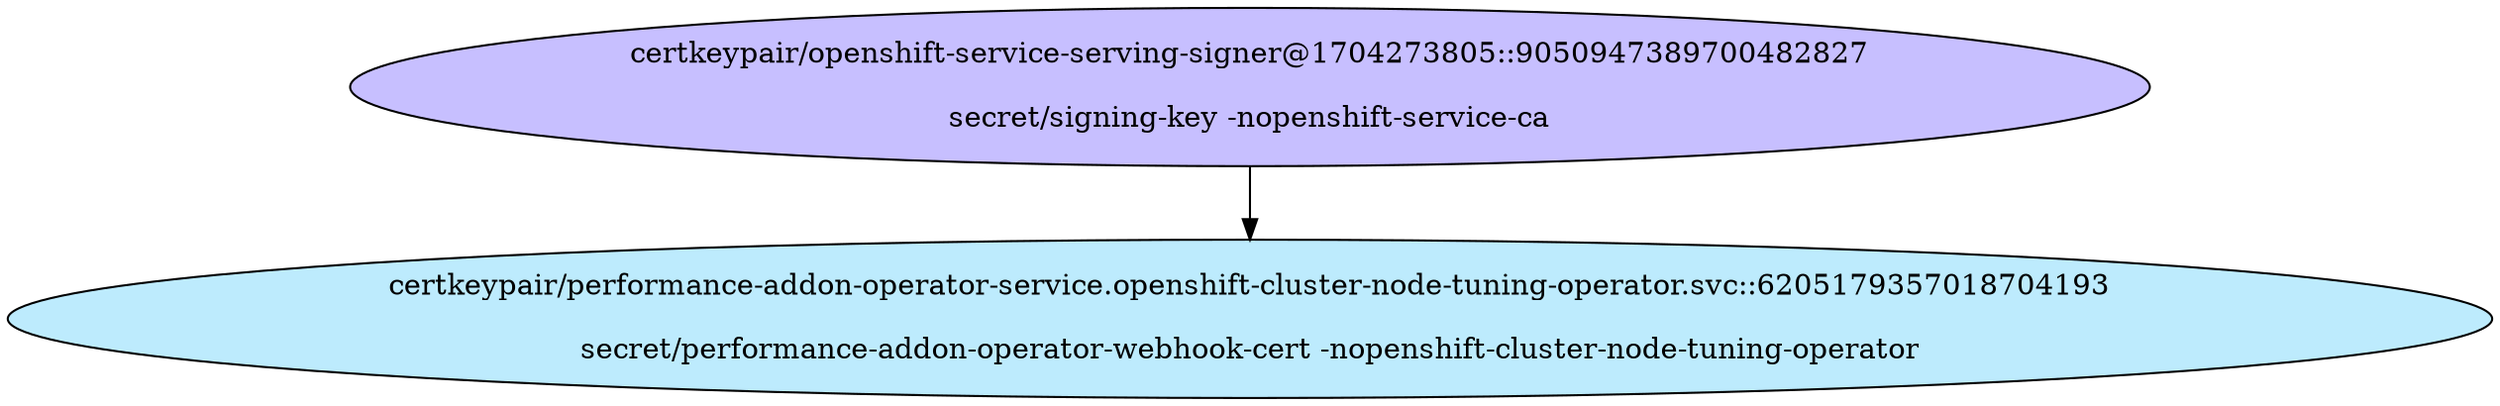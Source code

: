digraph "Local Certificate" {
  // Node definitions.
  1 [
    label="certkeypair/openshift-service-serving-signer@1704273805::9050947389700482827\n\nsecret/signing-key -nopenshift-service-ca\n"
    style=filled
    fillcolor="#c7bfff"
  ];
  26 [
    label="certkeypair/performance-addon-operator-service.openshift-cluster-node-tuning-operator.svc::6205179357018704193\n\nsecret/performance-addon-operator-webhook-cert -nopenshift-cluster-node-tuning-operator\n"
    style=filled
    fillcolor="#bdebfd"
  ];

  // Edge definitions.
  1 -> 26;
}